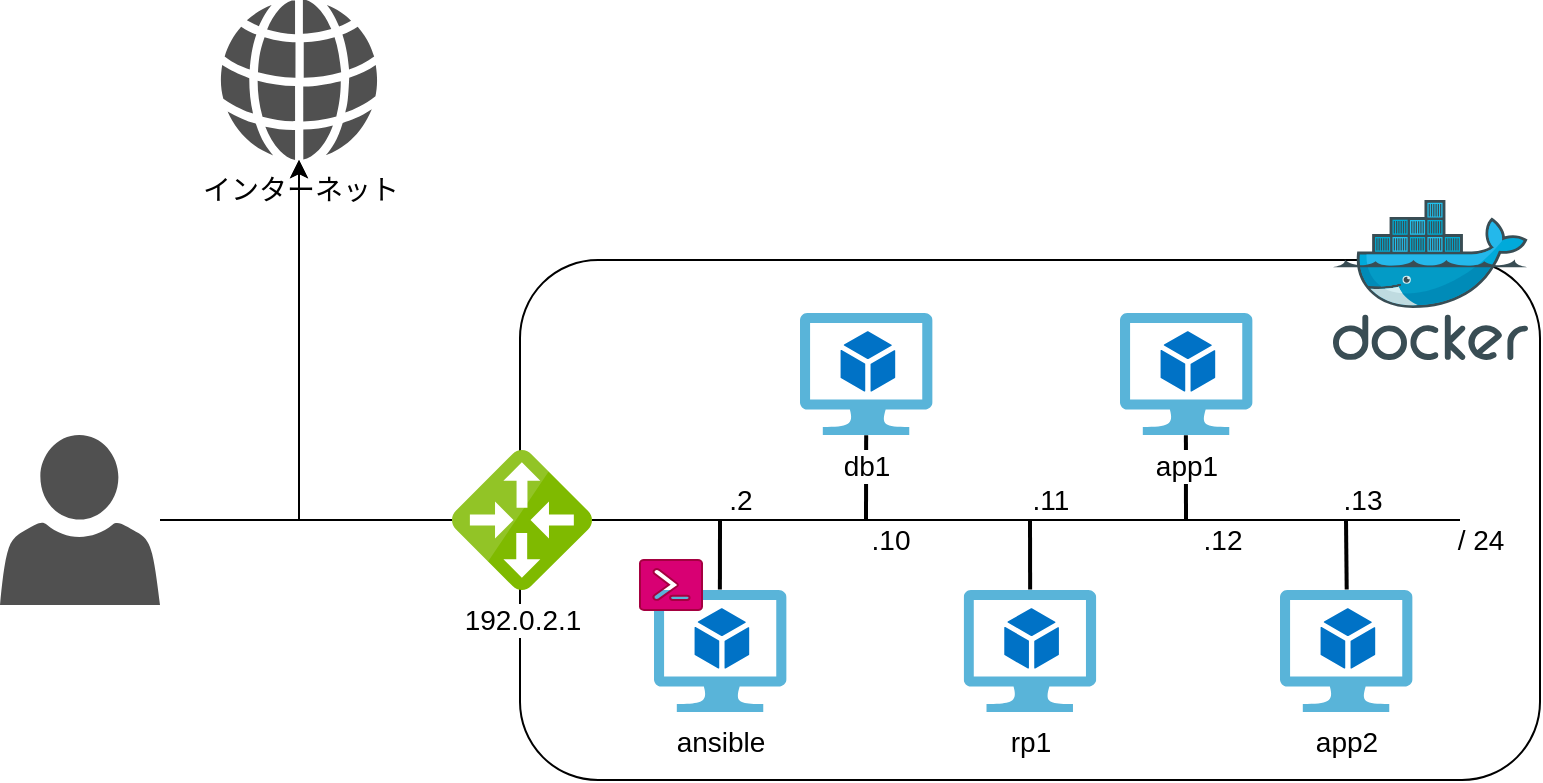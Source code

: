 <mxfile version="13.1.3">
    <diagram id="6hGFLwfOUW9BJ-s0fimq" name="Page-1">
        <mxGraphModel dx="721" dy="580" grid="1" gridSize="10" guides="1" tooltips="1" connect="1" arrows="1" fold="1" page="1" pageScale="1" pageWidth="827" pageHeight="583" math="0" shadow="0">
            <root>
                <mxCell id="0"/>
                <mxCell id="1" parent="0"/>
                <mxCell id="8" style="edgeStyle=orthogonalEdgeStyle;rounded=0;orthogonalLoop=1;jettySize=auto;html=1;" edge="1" parent="1" source="4" target="5">
                    <mxGeometry relative="1" as="geometry"/>
                </mxCell>
                <mxCell id="11" style="edgeStyle=orthogonalEdgeStyle;rounded=0;orthogonalLoop=1;jettySize=auto;html=1;" edge="1" parent="1" source="10" target="5">
                    <mxGeometry relative="1" as="geometry"/>
                </mxCell>
                <mxCell id="21" value="" style="endArrow=none;html=1;strokeWidth=2;exitX=0.497;exitY=1.002;exitDx=0;exitDy=0;exitPerimeter=0;" edge="1" parent="1" source="16">
                    <mxGeometry width="50" height="50" relative="1" as="geometry">
                        <mxPoint x="400" y="364" as="sourcePoint"/>
                        <mxPoint x="613" y="344" as="targetPoint"/>
                    </mxGeometry>
                </mxCell>
                <mxCell id="20" value="" style="endArrow=none;html=1;strokeWidth=2;exitX=0.499;exitY=1.002;exitDx=0;exitDy=0;exitPerimeter=0;" edge="1" parent="1" source="12">
                    <mxGeometry width="50" height="50" relative="1" as="geometry">
                        <mxPoint x="390" y="354" as="sourcePoint"/>
                        <mxPoint x="453" y="344" as="targetPoint"/>
                    </mxGeometry>
                </mxCell>
                <mxCell id="3" value="" style="rounded=1;whiteSpace=wrap;html=1;fillColor=none;" vertex="1" parent="1">
                    <mxGeometry x="280" y="214" width="510" height="260" as="geometry"/>
                </mxCell>
                <mxCell id="2" value="" style="aspect=fixed;html=1;points=[];align=center;image;fontSize=12;image=img/lib/mscae/Docker.svg;" vertex="1" parent="1">
                    <mxGeometry x="686.44" y="184" width="97.56" height="80" as="geometry"/>
                </mxCell>
                <mxCell id="4" value="" style="pointerEvents=1;shadow=0;dashed=0;html=1;strokeColor=none;fillColor=#505050;labelPosition=center;verticalLabelPosition=bottom;verticalAlign=top;outlineConnect=0;align=center;shape=mxgraph.office.users.user;" vertex="1" parent="1">
                    <mxGeometry x="20" y="301.5" width="80" height="85" as="geometry"/>
                </mxCell>
                <mxCell id="5" value="&lt;font style=&quot;font-size: 14px&quot;&gt;インターネット&lt;/font&gt;" style="pointerEvents=1;shadow=0;dashed=0;html=1;strokeColor=none;fillColor=#505050;labelPosition=center;verticalLabelPosition=bottom;verticalAlign=top;outlineConnect=0;align=center;shape=mxgraph.office.concepts.globe_internet;" vertex="1" parent="1">
                    <mxGeometry x="130" y="84" width="79" height="80" as="geometry"/>
                </mxCell>
                <mxCell id="10" value="&lt;font style=&quot;font-size: 14px&quot;&gt;192.0.2.1&lt;/font&gt;" style="aspect=fixed;html=1;points=[];align=center;image;fontSize=12;image=img/lib/mscae/Local_Network_Gateways.svg;fillColor=none;" vertex="1" parent="1">
                    <mxGeometry x="246" y="309" width="70" height="70" as="geometry"/>
                </mxCell>
                <mxCell id="12" value="&lt;font style=&quot;font-size: 14px&quot;&gt;db1&lt;/font&gt;" style="aspect=fixed;html=1;points=[];align=center;image;fontSize=12;image=img/lib/mscae/Virtual_Machine_2.svg;fillColor=none;" vertex="1" parent="1">
                    <mxGeometry x="420" y="240.5" width="66.3" height="61" as="geometry"/>
                </mxCell>
                <mxCell id="13" value="&lt;font style=&quot;font-size: 14px&quot;&gt;app2&lt;/font&gt;" style="aspect=fixed;html=1;points=[];align=center;image;fontSize=12;image=img/lib/mscae/Virtual_Machine_2.svg;fillColor=none;" vertex="1" parent="1">
                    <mxGeometry x="660" y="379" width="66.3" height="61" as="geometry"/>
                </mxCell>
                <mxCell id="14" value="&lt;font style=&quot;font-size: 14px&quot;&gt;rp1&lt;/font&gt;" style="aspect=fixed;html=1;points=[];align=center;image;fontSize=12;image=img/lib/mscae/Virtual_Machine_2.svg;fillColor=none;" vertex="1" parent="1">
                    <mxGeometry x="501.85" y="379" width="66.3" height="61" as="geometry"/>
                </mxCell>
                <mxCell id="15" value="&lt;font style=&quot;font-size: 14px&quot;&gt;ansible&lt;/font&gt;" style="aspect=fixed;html=1;points=[];align=center;image;fontSize=12;image=img/lib/mscae/Virtual_Machine_2.svg;fillColor=none;" vertex="1" parent="1">
                    <mxGeometry x="347" y="379" width="66.3" height="61" as="geometry"/>
                </mxCell>
                <mxCell id="16" value="&lt;font style=&quot;font-size: 14px&quot;&gt;app1&lt;/font&gt;" style="aspect=fixed;html=1;points=[];align=center;image;fontSize=12;image=img/lib/mscae/Virtual_Machine_2.svg;fillColor=none;" vertex="1" parent="1">
                    <mxGeometry x="580" y="240.5" width="66.3" height="61" as="geometry"/>
                </mxCell>
                <mxCell id="18" value="" style="endArrow=none;html=1;" edge="1" parent="1" source="10">
                    <mxGeometry width="50" height="50" relative="1" as="geometry">
                        <mxPoint x="210" y="494" as="sourcePoint"/>
                        <mxPoint x="750" y="344" as="targetPoint"/>
                    </mxGeometry>
                </mxCell>
                <mxCell id="19" value="" style="endArrow=none;html=1;entryX=0.497;entryY=-0.004;entryDx=0;entryDy=0;entryPerimeter=0;strokeWidth=2;" edge="1" parent="1" target="15">
                    <mxGeometry width="50" height="50" relative="1" as="geometry">
                        <mxPoint x="380" y="344" as="sourcePoint"/>
                        <mxPoint x="220" y="444" as="targetPoint"/>
                    </mxGeometry>
                </mxCell>
                <mxCell id="26" value="" style="endArrow=none;html=1;entryX=0.501;entryY=-0.004;entryDx=0;entryDy=0;entryPerimeter=0;strokeWidth=2;" edge="1" parent="1" target="14">
                    <mxGeometry width="50" height="50" relative="1" as="geometry">
                        <mxPoint x="535" y="344" as="sourcePoint"/>
                        <mxPoint x="409.951" y="408.756" as="targetPoint"/>
                    </mxGeometry>
                </mxCell>
                <mxCell id="27" value="" style="endArrow=none;html=1;entryX=0.503;entryY=-0.004;entryDx=0;entryDy=0;entryPerimeter=0;strokeWidth=2;" edge="1" parent="1" target="13">
                    <mxGeometry width="50" height="50" relative="1" as="geometry">
                        <mxPoint x="693" y="344" as="sourcePoint"/>
                        <mxPoint x="419.951" y="418.756" as="targetPoint"/>
                    </mxGeometry>
                </mxCell>
                <mxCell id="28" value="&lt;font style=&quot;font-size: 14px&quot;&gt;.2&lt;/font&gt;" style="text;html=1;align=center;verticalAlign=middle;resizable=0;points=[];autosize=1;" vertex="1" parent="1">
                    <mxGeometry x="375" y="324" width="30" height="20" as="geometry"/>
                </mxCell>
                <mxCell id="29" value="&lt;font style=&quot;font-size: 14px&quot;&gt;.10&lt;/font&gt;" style="text;html=1;align=center;verticalAlign=middle;resizable=0;points=[];autosize=1;" vertex="1" parent="1">
                    <mxGeometry x="450" y="344" width="30" height="20" as="geometry"/>
                </mxCell>
                <mxCell id="30" value="&lt;font style=&quot;font-size: 14px&quot;&gt;.11&lt;/font&gt;" style="text;html=1;align=center;verticalAlign=middle;resizable=0;points=[];autosize=1;" vertex="1" parent="1">
                    <mxGeometry x="530" y="324" width="30" height="20" as="geometry"/>
                </mxCell>
                <mxCell id="31" value="&lt;font style=&quot;font-size: 14px&quot;&gt;.12&lt;/font&gt;" style="text;html=1;align=center;verticalAlign=middle;resizable=0;points=[];autosize=1;" vertex="1" parent="1">
                    <mxGeometry x="616.3" y="344" width="30" height="20" as="geometry"/>
                </mxCell>
                <mxCell id="32" value="&lt;font style=&quot;font-size: 14px&quot;&gt;.13&lt;/font&gt;" style="text;html=1;align=center;verticalAlign=middle;resizable=0;points=[];autosize=1;" vertex="1" parent="1">
                    <mxGeometry x="686.44" y="324" width="30" height="20" as="geometry"/>
                </mxCell>
                <mxCell id="33" value="&lt;font style=&quot;font-size: 14px&quot;&gt;/&amp;nbsp;&lt;font style=&quot;font-size: 14px&quot;&gt;24&lt;/font&gt;&lt;/font&gt;" style="text;html=1;align=center;verticalAlign=middle;resizable=0;points=[];autosize=1;" vertex="1" parent="1">
                    <mxGeometry x="740" y="344" width="40" height="20" as="geometry"/>
                </mxCell>
                <mxCell id="34" value="" style="pointerEvents=1;shadow=0;dashed=0;html=1;strokeColor=#A50040;fillColor=#d80073;labelPosition=center;verticalLabelPosition=bottom;verticalAlign=top;outlineConnect=0;align=center;shape=mxgraph.office.concepts.powershell;fontColor=#ffffff;" vertex="1" parent="1">
                    <mxGeometry x="340" y="364" width="31" height="25" as="geometry"/>
                </mxCell>
            </root>
        </mxGraphModel>
    </diagram>
</mxfile>
